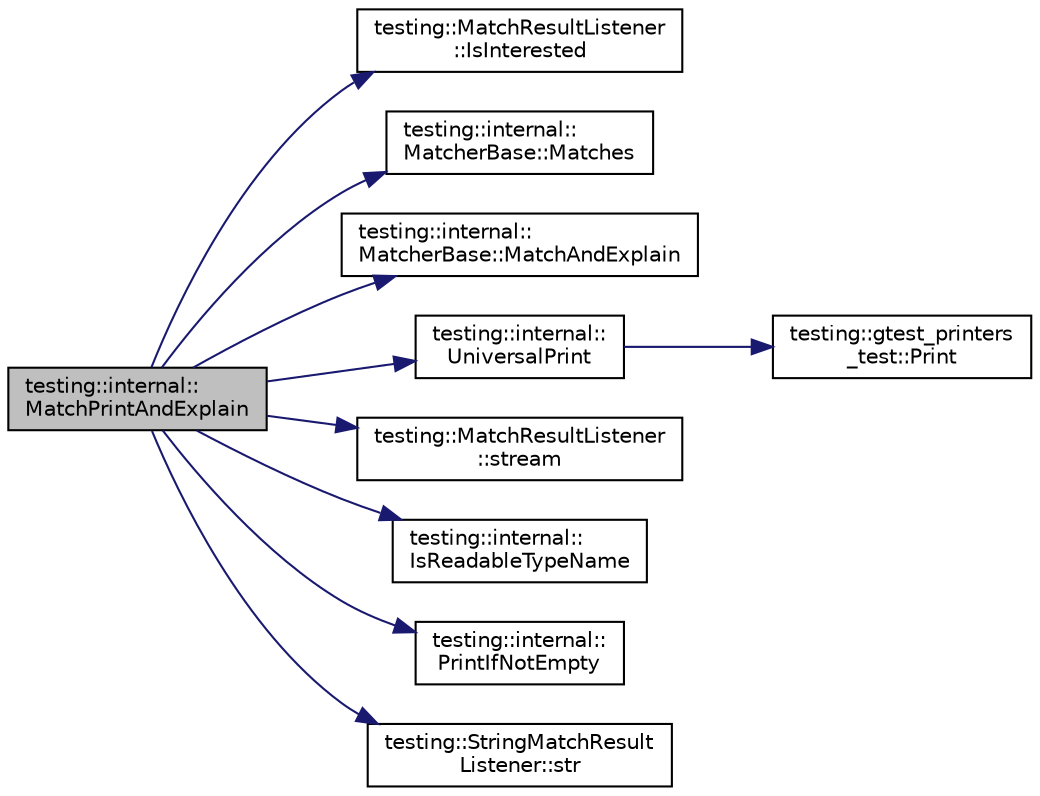 digraph "testing::internal::MatchPrintAndExplain"
{
  edge [fontname="Helvetica",fontsize="10",labelfontname="Helvetica",labelfontsize="10"];
  node [fontname="Helvetica",fontsize="10",shape=record];
  rankdir="LR";
  Node1916 [label="testing::internal::\lMatchPrintAndExplain",height=0.2,width=0.4,color="black", fillcolor="grey75", style="filled", fontcolor="black"];
  Node1916 -> Node1917 [color="midnightblue",fontsize="10",style="solid",fontname="Helvetica"];
  Node1917 [label="testing::MatchResultListener\l::IsInterested",height=0.2,width=0.4,color="black", fillcolor="white", style="filled",URL="$d7/d01/classtesting_1_1_match_result_listener.html#ac34f9771f2ba6128cd6a1348b3aebda3"];
  Node1916 -> Node1918 [color="midnightblue",fontsize="10",style="solid",fontname="Helvetica"];
  Node1918 [label="testing::internal::\lMatcherBase::Matches",height=0.2,width=0.4,color="black", fillcolor="white", style="filled",URL="$df/d93/classtesting_1_1internal_1_1_matcher_base.html#a3b479673ff40cac1a7d548e91d789cb2"];
  Node1916 -> Node1919 [color="midnightblue",fontsize="10",style="solid",fontname="Helvetica"];
  Node1919 [label="testing::internal::\lMatcherBase::MatchAndExplain",height=0.2,width=0.4,color="black", fillcolor="white", style="filled",URL="$df/d93/classtesting_1_1internal_1_1_matcher_base.html#a08429a6d7e7d330de4a4eb4e272105a7"];
  Node1916 -> Node1920 [color="midnightblue",fontsize="10",style="solid",fontname="Helvetica"];
  Node1920 [label="testing::internal::\lUniversalPrint",height=0.2,width=0.4,color="black", fillcolor="white", style="filled",URL="$d0/da7/namespacetesting_1_1internal.html#a30708fa2bacf11895b03bdb21eb72309"];
  Node1920 -> Node1921 [color="midnightblue",fontsize="10",style="solid",fontname="Helvetica"];
  Node1921 [label="testing::gtest_printers\l_test::Print",height=0.2,width=0.4,color="black", fillcolor="white", style="filled",URL="$dd/d01/namespacetesting_1_1gtest__printers__test.html#ab1fefdb330a473343afa3cc6d46a65f6"];
  Node1916 -> Node1922 [color="midnightblue",fontsize="10",style="solid",fontname="Helvetica"];
  Node1922 [label="testing::MatchResultListener\l::stream",height=0.2,width=0.4,color="black", fillcolor="white", style="filled",URL="$d7/d01/classtesting_1_1_match_result_listener.html#a5abecb247e005f7f50a94898e3f44ee3"];
  Node1916 -> Node1923 [color="midnightblue",fontsize="10",style="solid",fontname="Helvetica"];
  Node1923 [label="testing::internal::\lIsReadableTypeName",height=0.2,width=0.4,color="black", fillcolor="white", style="filled",URL="$d0/da7/namespacetesting_1_1internal.html#abeedf209750a21d996983e84224ac816"];
  Node1916 -> Node1924 [color="midnightblue",fontsize="10",style="solid",fontname="Helvetica"];
  Node1924 [label="testing::internal::\lPrintIfNotEmpty",height=0.2,width=0.4,color="black", fillcolor="white", style="filled",URL="$d0/da7/namespacetesting_1_1internal.html#ad609eb8bac84ab487464a3449c57640a"];
  Node1916 -> Node1925 [color="midnightblue",fontsize="10",style="solid",fontname="Helvetica"];
  Node1925 [label="testing::StringMatchResult\lListener::str",height=0.2,width=0.4,color="black", fillcolor="white", style="filled",URL="$d9/dd6/classtesting_1_1_string_match_result_listener.html#a77e501016fa53b76e7eee1739d25dde9"];
}
